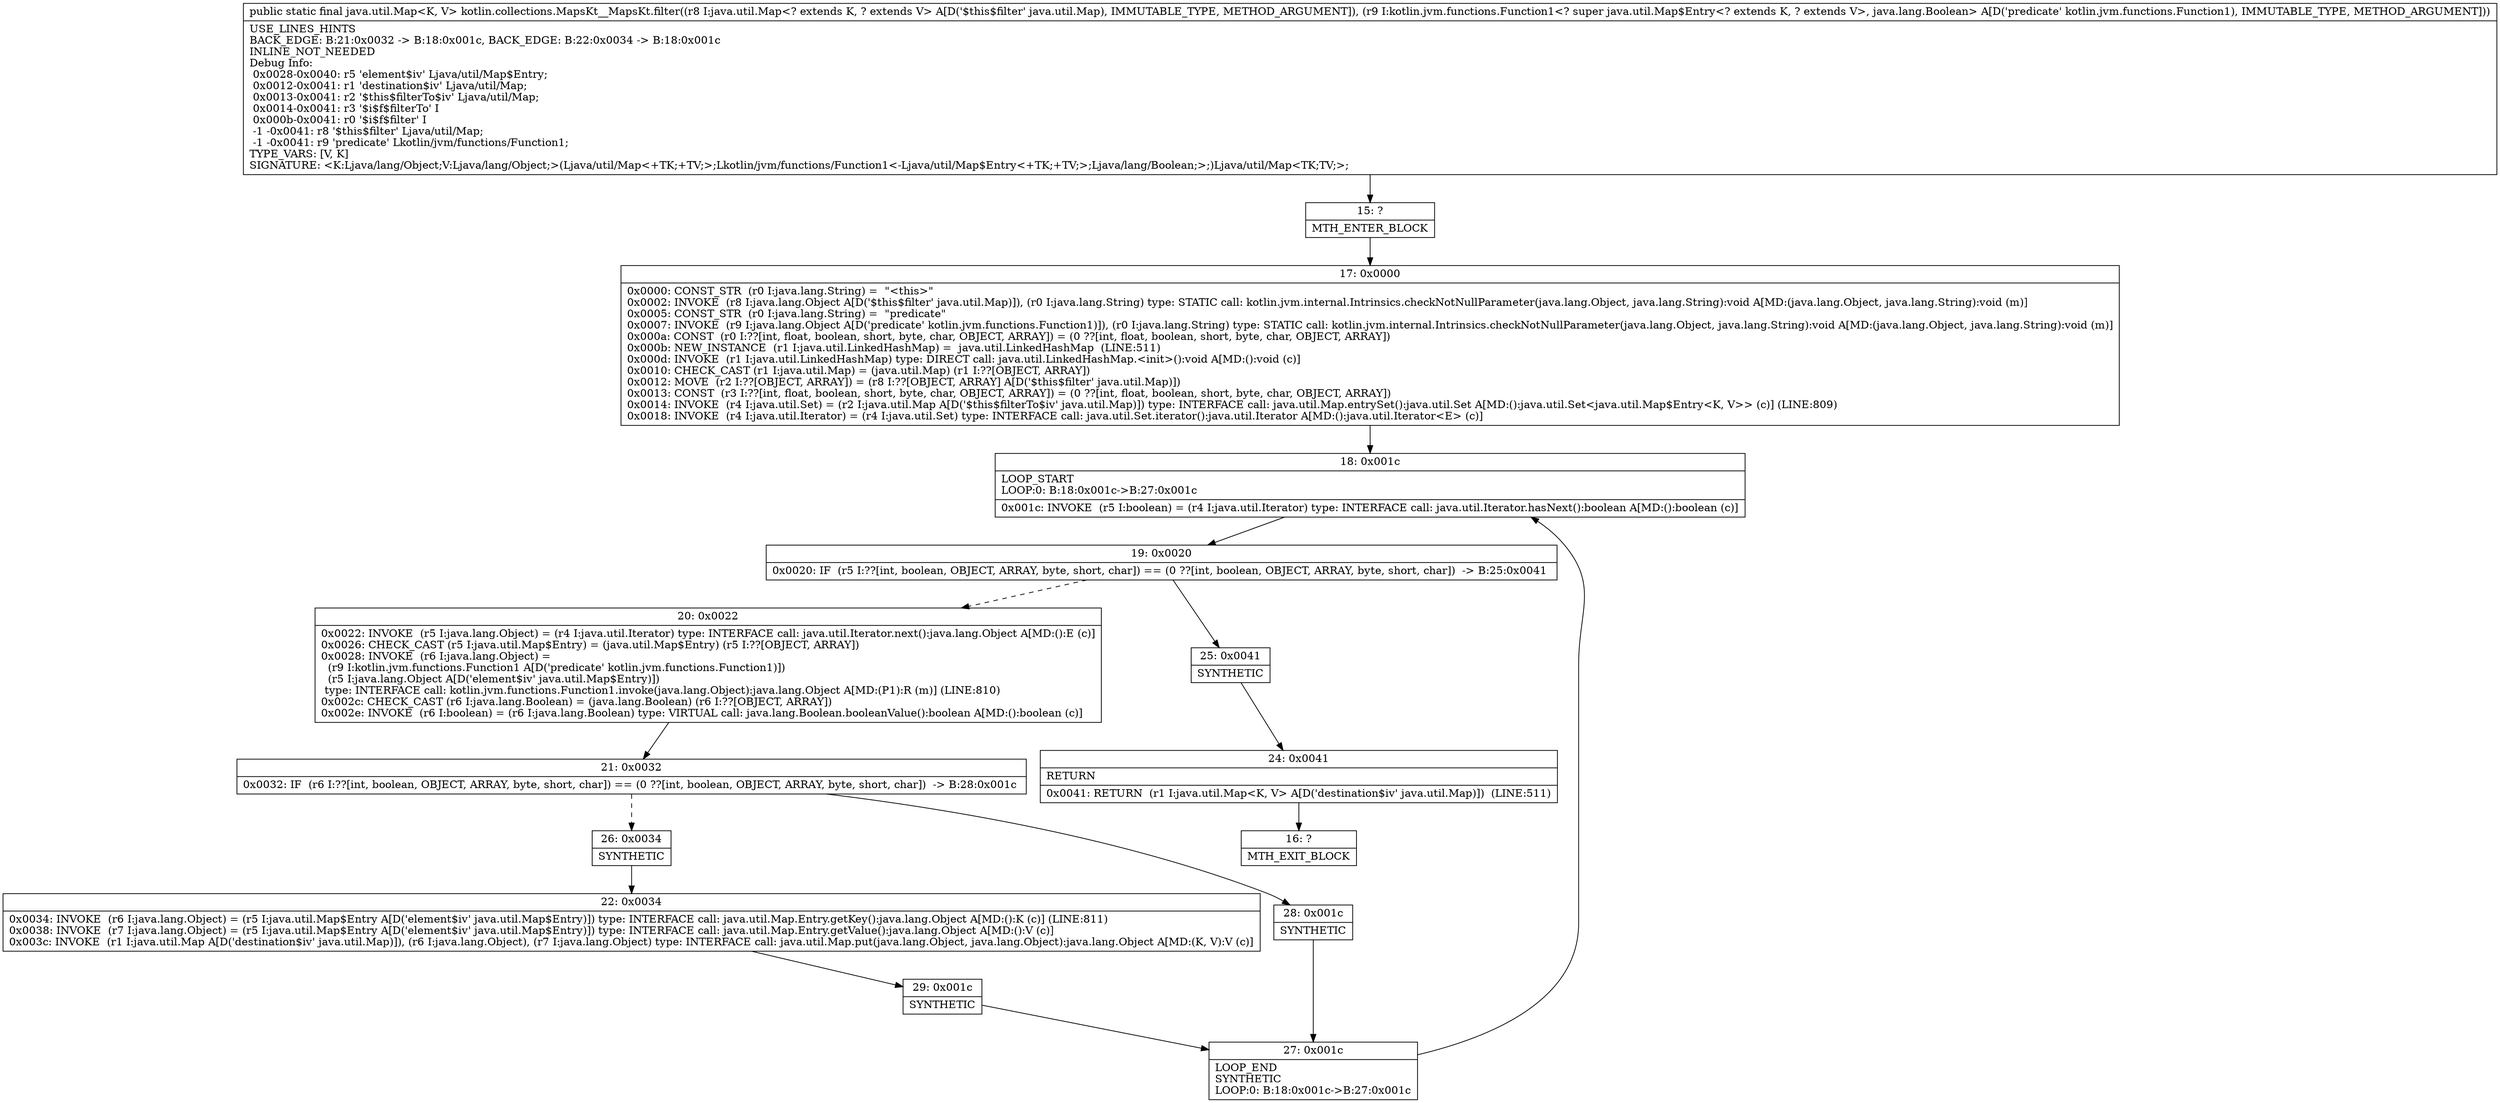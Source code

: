 digraph "CFG forkotlin.collections.MapsKt__MapsKt.filter(Ljava\/util\/Map;Lkotlin\/jvm\/functions\/Function1;)Ljava\/util\/Map;" {
Node_15 [shape=record,label="{15\:\ ?|MTH_ENTER_BLOCK\l}"];
Node_17 [shape=record,label="{17\:\ 0x0000|0x0000: CONST_STR  (r0 I:java.lang.String) =  \"\<this\>\" \l0x0002: INVOKE  (r8 I:java.lang.Object A[D('$this$filter' java.util.Map)]), (r0 I:java.lang.String) type: STATIC call: kotlin.jvm.internal.Intrinsics.checkNotNullParameter(java.lang.Object, java.lang.String):void A[MD:(java.lang.Object, java.lang.String):void (m)]\l0x0005: CONST_STR  (r0 I:java.lang.String) =  \"predicate\" \l0x0007: INVOKE  (r9 I:java.lang.Object A[D('predicate' kotlin.jvm.functions.Function1)]), (r0 I:java.lang.String) type: STATIC call: kotlin.jvm.internal.Intrinsics.checkNotNullParameter(java.lang.Object, java.lang.String):void A[MD:(java.lang.Object, java.lang.String):void (m)]\l0x000a: CONST  (r0 I:??[int, float, boolean, short, byte, char, OBJECT, ARRAY]) = (0 ??[int, float, boolean, short, byte, char, OBJECT, ARRAY]) \l0x000b: NEW_INSTANCE  (r1 I:java.util.LinkedHashMap) =  java.util.LinkedHashMap  (LINE:511)\l0x000d: INVOKE  (r1 I:java.util.LinkedHashMap) type: DIRECT call: java.util.LinkedHashMap.\<init\>():void A[MD:():void (c)]\l0x0010: CHECK_CAST (r1 I:java.util.Map) = (java.util.Map) (r1 I:??[OBJECT, ARRAY]) \l0x0012: MOVE  (r2 I:??[OBJECT, ARRAY]) = (r8 I:??[OBJECT, ARRAY] A[D('$this$filter' java.util.Map)]) \l0x0013: CONST  (r3 I:??[int, float, boolean, short, byte, char, OBJECT, ARRAY]) = (0 ??[int, float, boolean, short, byte, char, OBJECT, ARRAY]) \l0x0014: INVOKE  (r4 I:java.util.Set) = (r2 I:java.util.Map A[D('$this$filterTo$iv' java.util.Map)]) type: INTERFACE call: java.util.Map.entrySet():java.util.Set A[MD:():java.util.Set\<java.util.Map$Entry\<K, V\>\> (c)] (LINE:809)\l0x0018: INVOKE  (r4 I:java.util.Iterator) = (r4 I:java.util.Set) type: INTERFACE call: java.util.Set.iterator():java.util.Iterator A[MD:():java.util.Iterator\<E\> (c)]\l}"];
Node_18 [shape=record,label="{18\:\ 0x001c|LOOP_START\lLOOP:0: B:18:0x001c\-\>B:27:0x001c\l|0x001c: INVOKE  (r5 I:boolean) = (r4 I:java.util.Iterator) type: INTERFACE call: java.util.Iterator.hasNext():boolean A[MD:():boolean (c)]\l}"];
Node_19 [shape=record,label="{19\:\ 0x0020|0x0020: IF  (r5 I:??[int, boolean, OBJECT, ARRAY, byte, short, char]) == (0 ??[int, boolean, OBJECT, ARRAY, byte, short, char])  \-\> B:25:0x0041 \l}"];
Node_20 [shape=record,label="{20\:\ 0x0022|0x0022: INVOKE  (r5 I:java.lang.Object) = (r4 I:java.util.Iterator) type: INTERFACE call: java.util.Iterator.next():java.lang.Object A[MD:():E (c)]\l0x0026: CHECK_CAST (r5 I:java.util.Map$Entry) = (java.util.Map$Entry) (r5 I:??[OBJECT, ARRAY]) \l0x0028: INVOKE  (r6 I:java.lang.Object) = \l  (r9 I:kotlin.jvm.functions.Function1 A[D('predicate' kotlin.jvm.functions.Function1)])\l  (r5 I:java.lang.Object A[D('element$iv' java.util.Map$Entry)])\l type: INTERFACE call: kotlin.jvm.functions.Function1.invoke(java.lang.Object):java.lang.Object A[MD:(P1):R (m)] (LINE:810)\l0x002c: CHECK_CAST (r6 I:java.lang.Boolean) = (java.lang.Boolean) (r6 I:??[OBJECT, ARRAY]) \l0x002e: INVOKE  (r6 I:boolean) = (r6 I:java.lang.Boolean) type: VIRTUAL call: java.lang.Boolean.booleanValue():boolean A[MD:():boolean (c)]\l}"];
Node_21 [shape=record,label="{21\:\ 0x0032|0x0032: IF  (r6 I:??[int, boolean, OBJECT, ARRAY, byte, short, char]) == (0 ??[int, boolean, OBJECT, ARRAY, byte, short, char])  \-\> B:28:0x001c \l}"];
Node_26 [shape=record,label="{26\:\ 0x0034|SYNTHETIC\l}"];
Node_22 [shape=record,label="{22\:\ 0x0034|0x0034: INVOKE  (r6 I:java.lang.Object) = (r5 I:java.util.Map$Entry A[D('element$iv' java.util.Map$Entry)]) type: INTERFACE call: java.util.Map.Entry.getKey():java.lang.Object A[MD:():K (c)] (LINE:811)\l0x0038: INVOKE  (r7 I:java.lang.Object) = (r5 I:java.util.Map$Entry A[D('element$iv' java.util.Map$Entry)]) type: INTERFACE call: java.util.Map.Entry.getValue():java.lang.Object A[MD:():V (c)]\l0x003c: INVOKE  (r1 I:java.util.Map A[D('destination$iv' java.util.Map)]), (r6 I:java.lang.Object), (r7 I:java.lang.Object) type: INTERFACE call: java.util.Map.put(java.lang.Object, java.lang.Object):java.lang.Object A[MD:(K, V):V (c)]\l}"];
Node_29 [shape=record,label="{29\:\ 0x001c|SYNTHETIC\l}"];
Node_27 [shape=record,label="{27\:\ 0x001c|LOOP_END\lSYNTHETIC\lLOOP:0: B:18:0x001c\-\>B:27:0x001c\l}"];
Node_28 [shape=record,label="{28\:\ 0x001c|SYNTHETIC\l}"];
Node_25 [shape=record,label="{25\:\ 0x0041|SYNTHETIC\l}"];
Node_24 [shape=record,label="{24\:\ 0x0041|RETURN\l|0x0041: RETURN  (r1 I:java.util.Map\<K, V\> A[D('destination$iv' java.util.Map)])  (LINE:511)\l}"];
Node_16 [shape=record,label="{16\:\ ?|MTH_EXIT_BLOCK\l}"];
MethodNode[shape=record,label="{public static final java.util.Map\<K, V\> kotlin.collections.MapsKt__MapsKt.filter((r8 I:java.util.Map\<? extends K, ? extends V\> A[D('$this$filter' java.util.Map), IMMUTABLE_TYPE, METHOD_ARGUMENT]), (r9 I:kotlin.jvm.functions.Function1\<? super java.util.Map$Entry\<? extends K, ? extends V\>, java.lang.Boolean\> A[D('predicate' kotlin.jvm.functions.Function1), IMMUTABLE_TYPE, METHOD_ARGUMENT]))  | USE_LINES_HINTS\lBACK_EDGE: B:21:0x0032 \-\> B:18:0x001c, BACK_EDGE: B:22:0x0034 \-\> B:18:0x001c\lINLINE_NOT_NEEDED\lDebug Info:\l  0x0028\-0x0040: r5 'element$iv' Ljava\/util\/Map$Entry;\l  0x0012\-0x0041: r1 'destination$iv' Ljava\/util\/Map;\l  0x0013\-0x0041: r2 '$this$filterTo$iv' Ljava\/util\/Map;\l  0x0014\-0x0041: r3 '$i$f$filterTo' I\l  0x000b\-0x0041: r0 '$i$f$filter' I\l  \-1 \-0x0041: r8 '$this$filter' Ljava\/util\/Map;\l  \-1 \-0x0041: r9 'predicate' Lkotlin\/jvm\/functions\/Function1;\lTYPE_VARS: [V, K]\lSIGNATURE: \<K:Ljava\/lang\/Object;V:Ljava\/lang\/Object;\>(Ljava\/util\/Map\<+TK;+TV;\>;Lkotlin\/jvm\/functions\/Function1\<\-Ljava\/util\/Map$Entry\<+TK;+TV;\>;Ljava\/lang\/Boolean;\>;)Ljava\/util\/Map\<TK;TV;\>;\l}"];
MethodNode -> Node_15;Node_15 -> Node_17;
Node_17 -> Node_18;
Node_18 -> Node_19;
Node_19 -> Node_20[style=dashed];
Node_19 -> Node_25;
Node_20 -> Node_21;
Node_21 -> Node_26[style=dashed];
Node_21 -> Node_28;
Node_26 -> Node_22;
Node_22 -> Node_29;
Node_29 -> Node_27;
Node_27 -> Node_18;
Node_28 -> Node_27;
Node_25 -> Node_24;
Node_24 -> Node_16;
}

